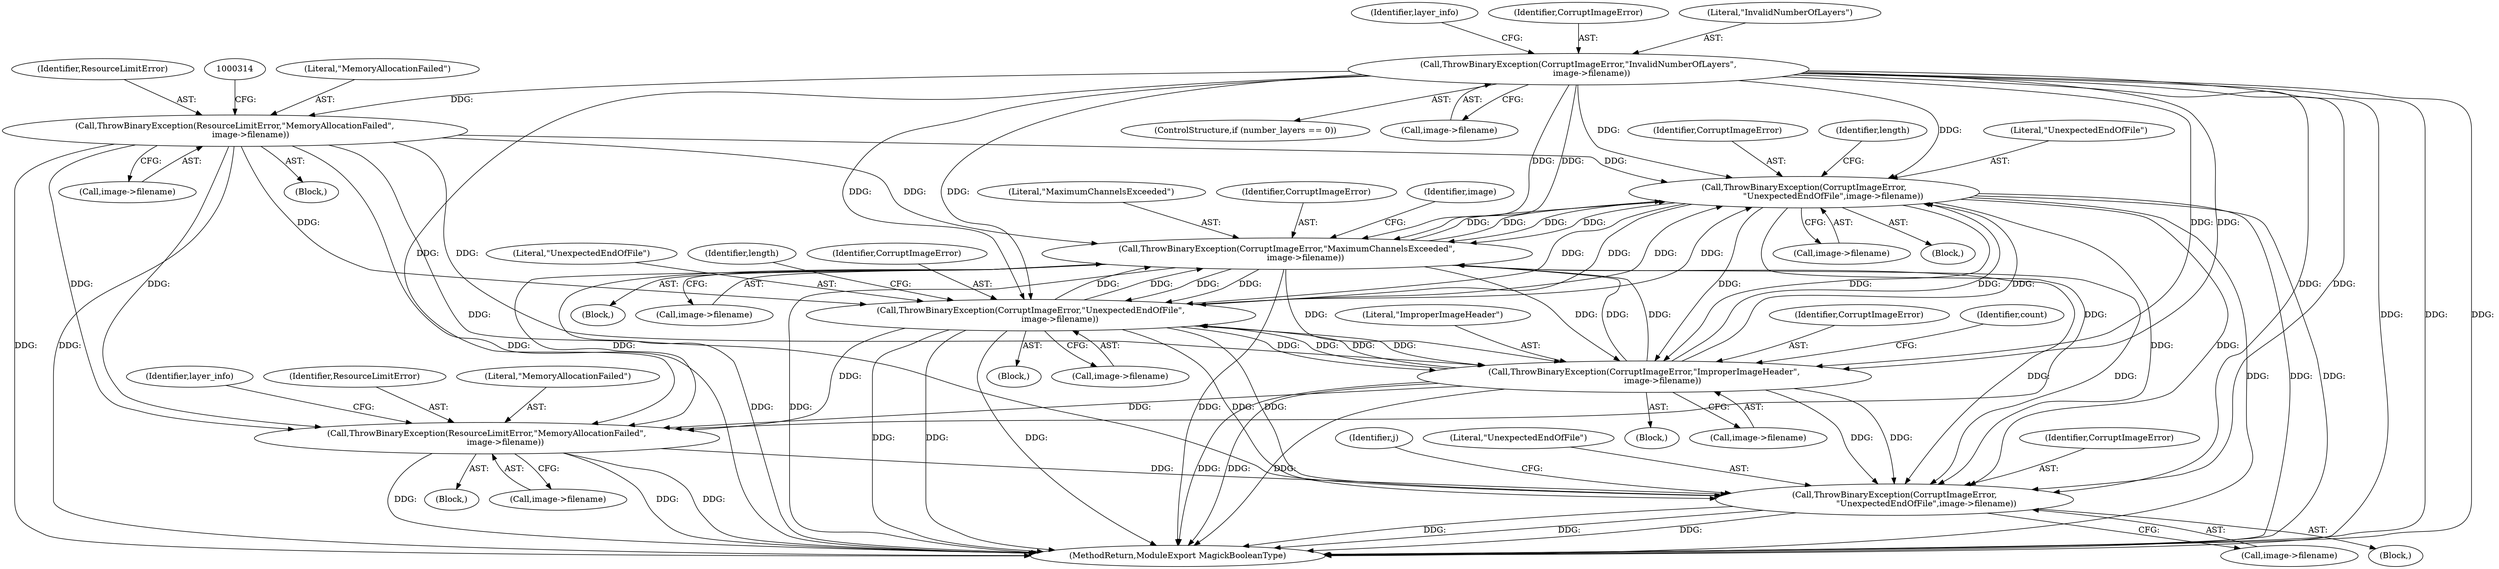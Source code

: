 digraph "0_ImageMagick_c8c6a0f123d5e35c173125365c97e2c0fc7eca42@pointer" {
"1001188" [label="(Call,ThrowBinaryException(CorruptImageError,\n                      \"UnexpectedEndOfFile\",image->filename))"];
"1000442" [label="(Call,ThrowBinaryException(CorruptImageError,\"MaximumChannelsExceeded\",\n              image->filename))"];
"1001027" [label="(Call,ThrowBinaryException(CorruptImageError,\"UnexpectedEndOfFile\",\n                      image->filename))"];
"1001188" [label="(Call,ThrowBinaryException(CorruptImageError,\n                      \"UnexpectedEndOfFile\",image->filename))"];
"1000627" [label="(Call,ThrowBinaryException(CorruptImageError,\"ImproperImageHeader\",\n              image->filename))"];
"1000271" [label="(Call,ThrowBinaryException(CorruptImageError,\"InvalidNumberOfLayers\",\n          image->filename))"];
"1000307" [label="(Call,ThrowBinaryException(ResourceLimitError,\"MemoryAllocationFailed\",\n            image->filename))"];
"1001354" [label="(Call,ThrowBinaryException(ResourceLimitError,\"MemoryAllocationFailed\",\n              image->filename))"];
"1001462" [label="(Call,ThrowBinaryException(CorruptImageError,\n                        \"UnexpectedEndOfFile\",image->filename))"];
"1000442" [label="(Call,ThrowBinaryException(CorruptImageError,\"MaximumChannelsExceeded\",\n              image->filename))"];
"1001465" [label="(Call,image->filename)"];
"1001464" [label="(Literal,\"UnexpectedEndOfFile\")"];
"1000629" [label="(Literal,\"ImproperImageHeader\")"];
"1001357" [label="(Call,image->filename)"];
"1001364" [label="(Identifier,layer_info)"];
"1001463" [label="(Identifier,CorruptImageError)"];
"1000271" [label="(Call,ThrowBinaryException(CorruptImageError,\"InvalidNumberOfLayers\",\n          image->filename))"];
"1000309" [label="(Literal,\"MemoryAllocationFailed\")"];
"1000630" [label="(Call,image->filename)"];
"1001189" [label="(Identifier,CorruptImageError)"];
"1000307" [label="(Call,ThrowBinaryException(ResourceLimitError,\"MemoryAllocationFailed\",\n            image->filename))"];
"1001029" [label="(Literal,\"UnexpectedEndOfFile\")"];
"1001438" [label="(Identifier,j)"];
"1001030" [label="(Call,image->filename)"];
"1001034" [label="(Identifier,length)"];
"1001188" [label="(Call,ThrowBinaryException(CorruptImageError,\n                      \"UnexpectedEndOfFile\",image->filename))"];
"1001664" [label="(MethodReturn,ModuleExport MagickBooleanType)"];
"1000628" [label="(Identifier,CorruptImageError)"];
"1001355" [label="(Identifier,ResourceLimitError)"];
"1000436" [label="(Block,)"];
"1000278" [label="(Identifier,layer_info)"];
"1000310" [label="(Call,image->filename)"];
"1001021" [label="(Block,)"];
"1001027" [label="(Call,ThrowBinaryException(CorruptImageError,\"UnexpectedEndOfFile\",\n                      image->filename))"];
"1000608" [label="(Block,)"];
"1001195" [label="(Identifier,length)"];
"1001190" [label="(Literal,\"UnexpectedEndOfFile\")"];
"1000634" [label="(Identifier,count)"];
"1001356" [label="(Literal,\"MemoryAllocationFailed\")"];
"1001354" [label="(Call,ThrowBinaryException(ResourceLimitError,\"MemoryAllocationFailed\",\n              image->filename))"];
"1000444" [label="(Literal,\"MaximumChannelsExceeded\")"];
"1001456" [label="(Block,)"];
"1001191" [label="(Call,image->filename)"];
"1000443" [label="(Identifier,CorruptImageError)"];
"1000308" [label="(Identifier,ResourceLimitError)"];
"1001462" [label="(Call,ThrowBinaryException(CorruptImageError,\n                        \"UnexpectedEndOfFile\",image->filename))"];
"1001333" [label="(Block,)"];
"1000272" [label="(Identifier,CorruptImageError)"];
"1000451" [label="(Identifier,image)"];
"1000627" [label="(Call,ThrowBinaryException(CorruptImageError,\"ImproperImageHeader\",\n              image->filename))"];
"1000267" [label="(ControlStructure,if (number_layers == 0))"];
"1000294" [label="(Block,)"];
"1000273" [label="(Literal,\"InvalidNumberOfLayers\")"];
"1000274" [label="(Call,image->filename)"];
"1000445" [label="(Call,image->filename)"];
"1001182" [label="(Block,)"];
"1001028" [label="(Identifier,CorruptImageError)"];
"1001188" -> "1001182"  [label="AST: "];
"1001188" -> "1001191"  [label="CFG: "];
"1001189" -> "1001188"  [label="AST: "];
"1001190" -> "1001188"  [label="AST: "];
"1001191" -> "1001188"  [label="AST: "];
"1001195" -> "1001188"  [label="CFG: "];
"1001188" -> "1001664"  [label="DDG: "];
"1001188" -> "1001664"  [label="DDG: "];
"1001188" -> "1001664"  [label="DDG: "];
"1001188" -> "1000442"  [label="DDG: "];
"1001188" -> "1000442"  [label="DDG: "];
"1001188" -> "1000627"  [label="DDG: "];
"1001188" -> "1000627"  [label="DDG: "];
"1001188" -> "1001027"  [label="DDG: "];
"1001188" -> "1001027"  [label="DDG: "];
"1000442" -> "1001188"  [label="DDG: "];
"1000442" -> "1001188"  [label="DDG: "];
"1001027" -> "1001188"  [label="DDG: "];
"1001027" -> "1001188"  [label="DDG: "];
"1000627" -> "1001188"  [label="DDG: "];
"1000627" -> "1001188"  [label="DDG: "];
"1000271" -> "1001188"  [label="DDG: "];
"1000271" -> "1001188"  [label="DDG: "];
"1000307" -> "1001188"  [label="DDG: "];
"1001188" -> "1001354"  [label="DDG: "];
"1001188" -> "1001462"  [label="DDG: "];
"1001188" -> "1001462"  [label="DDG: "];
"1000442" -> "1000436"  [label="AST: "];
"1000442" -> "1000445"  [label="CFG: "];
"1000443" -> "1000442"  [label="AST: "];
"1000444" -> "1000442"  [label="AST: "];
"1000445" -> "1000442"  [label="AST: "];
"1000451" -> "1000442"  [label="CFG: "];
"1000442" -> "1001664"  [label="DDG: "];
"1000442" -> "1001664"  [label="DDG: "];
"1000442" -> "1001664"  [label="DDG: "];
"1001027" -> "1000442"  [label="DDG: "];
"1001027" -> "1000442"  [label="DDG: "];
"1000627" -> "1000442"  [label="DDG: "];
"1000627" -> "1000442"  [label="DDG: "];
"1000271" -> "1000442"  [label="DDG: "];
"1000271" -> "1000442"  [label="DDG: "];
"1000307" -> "1000442"  [label="DDG: "];
"1000442" -> "1000627"  [label="DDG: "];
"1000442" -> "1000627"  [label="DDG: "];
"1000442" -> "1001027"  [label="DDG: "];
"1000442" -> "1001027"  [label="DDG: "];
"1000442" -> "1001354"  [label="DDG: "];
"1000442" -> "1001462"  [label="DDG: "];
"1000442" -> "1001462"  [label="DDG: "];
"1001027" -> "1001021"  [label="AST: "];
"1001027" -> "1001030"  [label="CFG: "];
"1001028" -> "1001027"  [label="AST: "];
"1001029" -> "1001027"  [label="AST: "];
"1001030" -> "1001027"  [label="AST: "];
"1001034" -> "1001027"  [label="CFG: "];
"1001027" -> "1001664"  [label="DDG: "];
"1001027" -> "1001664"  [label="DDG: "];
"1001027" -> "1001664"  [label="DDG: "];
"1001027" -> "1000627"  [label="DDG: "];
"1001027" -> "1000627"  [label="DDG: "];
"1000627" -> "1001027"  [label="DDG: "];
"1000627" -> "1001027"  [label="DDG: "];
"1000271" -> "1001027"  [label="DDG: "];
"1000271" -> "1001027"  [label="DDG: "];
"1000307" -> "1001027"  [label="DDG: "];
"1001027" -> "1001354"  [label="DDG: "];
"1001027" -> "1001462"  [label="DDG: "];
"1001027" -> "1001462"  [label="DDG: "];
"1000627" -> "1000608"  [label="AST: "];
"1000627" -> "1000630"  [label="CFG: "];
"1000628" -> "1000627"  [label="AST: "];
"1000629" -> "1000627"  [label="AST: "];
"1000630" -> "1000627"  [label="AST: "];
"1000634" -> "1000627"  [label="CFG: "];
"1000627" -> "1001664"  [label="DDG: "];
"1000627" -> "1001664"  [label="DDG: "];
"1000627" -> "1001664"  [label="DDG: "];
"1000271" -> "1000627"  [label="DDG: "];
"1000271" -> "1000627"  [label="DDG: "];
"1000307" -> "1000627"  [label="DDG: "];
"1000627" -> "1001354"  [label="DDG: "];
"1000627" -> "1001462"  [label="DDG: "];
"1000627" -> "1001462"  [label="DDG: "];
"1000271" -> "1000267"  [label="AST: "];
"1000271" -> "1000274"  [label="CFG: "];
"1000272" -> "1000271"  [label="AST: "];
"1000273" -> "1000271"  [label="AST: "];
"1000274" -> "1000271"  [label="AST: "];
"1000278" -> "1000271"  [label="CFG: "];
"1000271" -> "1001664"  [label="DDG: "];
"1000271" -> "1001664"  [label="DDG: "];
"1000271" -> "1001664"  [label="DDG: "];
"1000271" -> "1000307"  [label="DDG: "];
"1000271" -> "1001354"  [label="DDG: "];
"1000271" -> "1001462"  [label="DDG: "];
"1000271" -> "1001462"  [label="DDG: "];
"1000307" -> "1000294"  [label="AST: "];
"1000307" -> "1000310"  [label="CFG: "];
"1000308" -> "1000307"  [label="AST: "];
"1000309" -> "1000307"  [label="AST: "];
"1000310" -> "1000307"  [label="AST: "];
"1000314" -> "1000307"  [label="CFG: "];
"1000307" -> "1001664"  [label="DDG: "];
"1000307" -> "1001664"  [label="DDG: "];
"1000307" -> "1001664"  [label="DDG: "];
"1000307" -> "1001354"  [label="DDG: "];
"1000307" -> "1001354"  [label="DDG: "];
"1000307" -> "1001462"  [label="DDG: "];
"1001354" -> "1001333"  [label="AST: "];
"1001354" -> "1001357"  [label="CFG: "];
"1001355" -> "1001354"  [label="AST: "];
"1001356" -> "1001354"  [label="AST: "];
"1001357" -> "1001354"  [label="AST: "];
"1001364" -> "1001354"  [label="CFG: "];
"1001354" -> "1001664"  [label="DDG: "];
"1001354" -> "1001664"  [label="DDG: "];
"1001354" -> "1001664"  [label="DDG: "];
"1001354" -> "1001462"  [label="DDG: "];
"1001462" -> "1001456"  [label="AST: "];
"1001462" -> "1001465"  [label="CFG: "];
"1001463" -> "1001462"  [label="AST: "];
"1001464" -> "1001462"  [label="AST: "];
"1001465" -> "1001462"  [label="AST: "];
"1001438" -> "1001462"  [label="CFG: "];
"1001462" -> "1001664"  [label="DDG: "];
"1001462" -> "1001664"  [label="DDG: "];
"1001462" -> "1001664"  [label="DDG: "];
}
